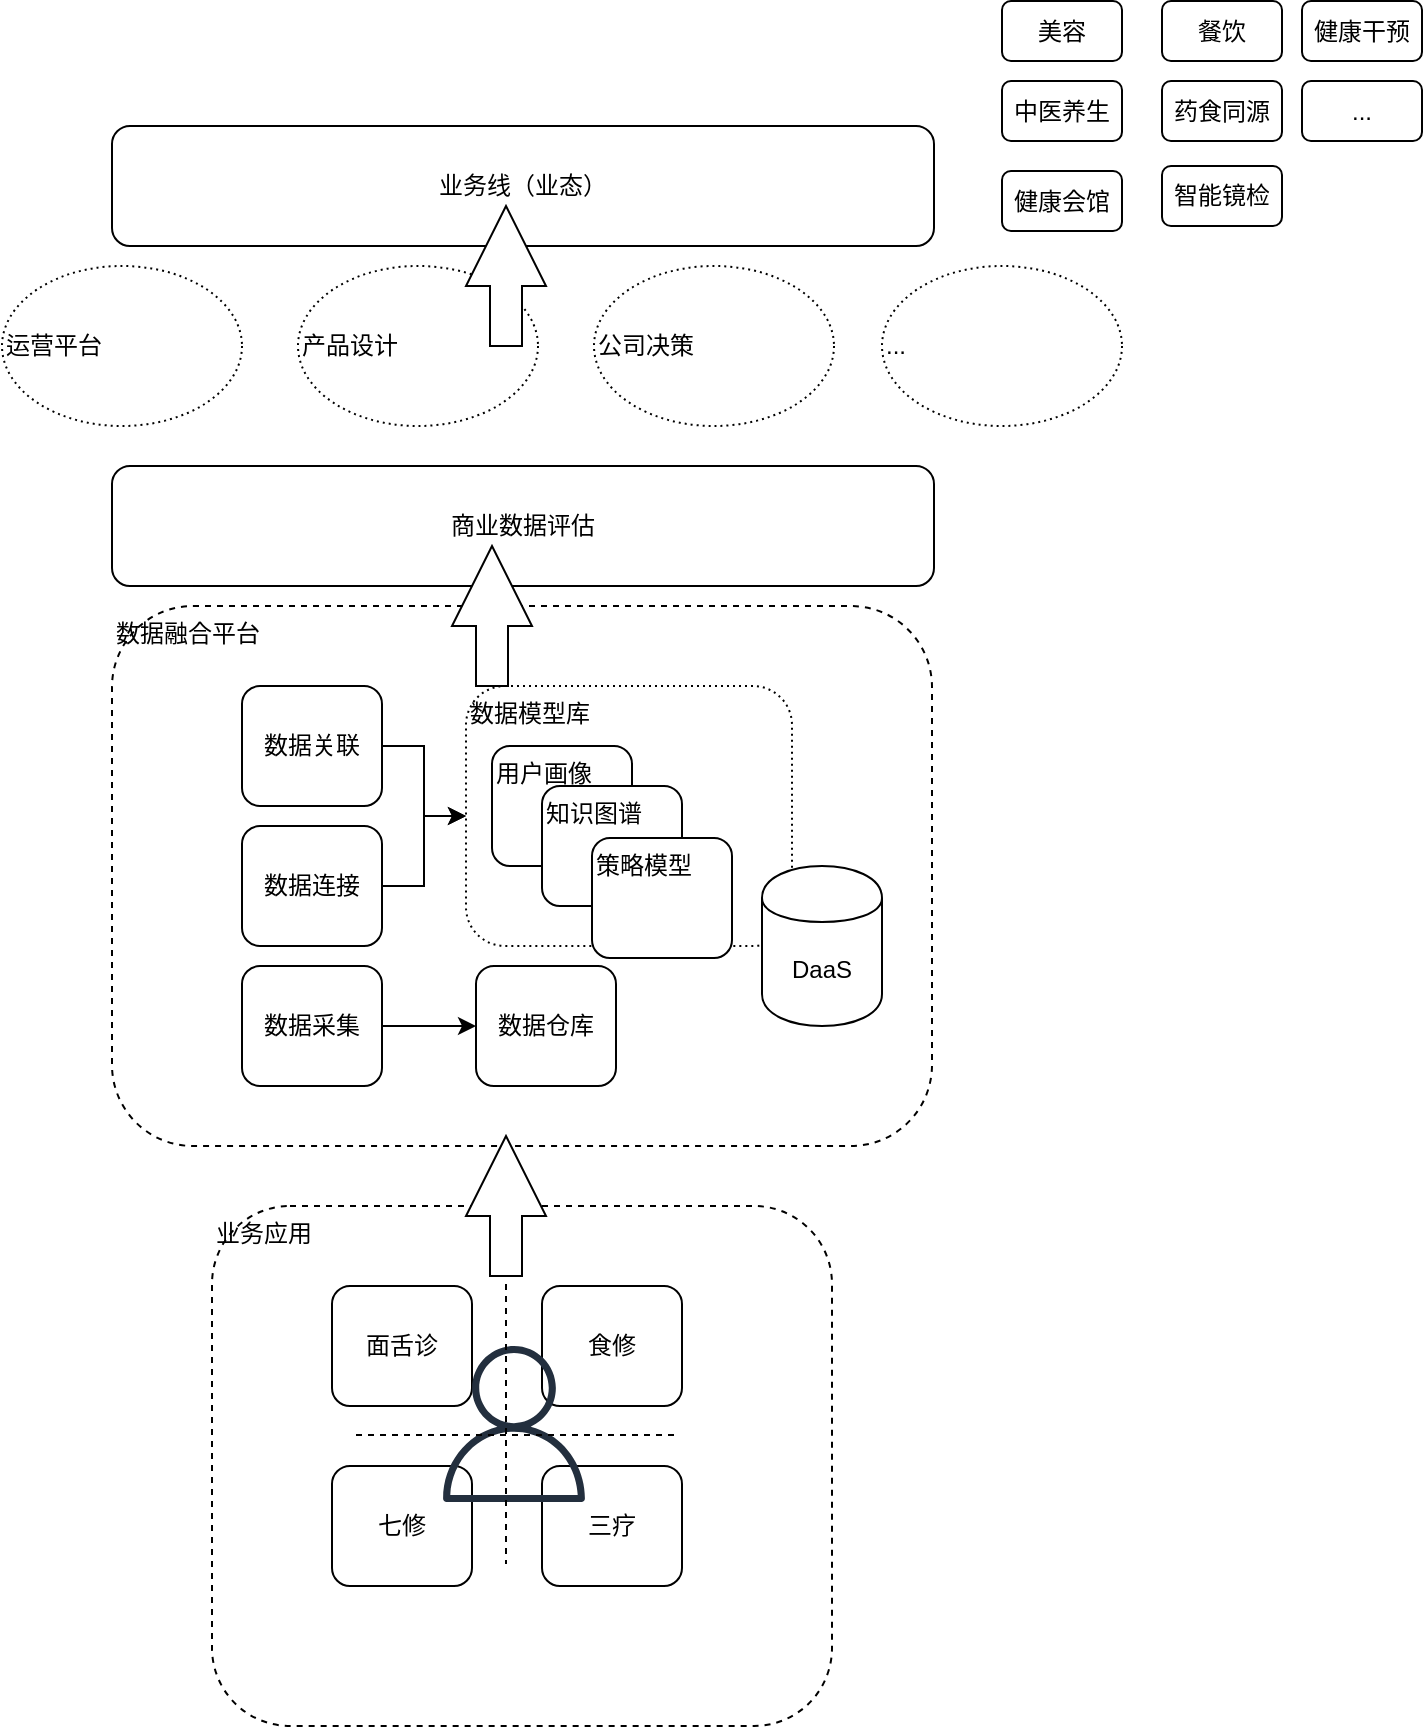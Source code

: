 <mxfile version="10.9.8" type="github"><diagram id="slSD1N0RQaeEimnkSiQ9" name="Page-1"><mxGraphModel dx="1304" dy="977" grid="1" gridSize="10" guides="1" tooltips="1" connect="1" arrows="1" fold="1" page="1" pageScale="1" pageWidth="827" pageHeight="1169" math="0" shadow="0"><root><mxCell id="0"/><mxCell id="1" parent="0"/><mxCell id="Ntfn5TXP-7yYR3SLVmMu-1" value="业务应用" style="rounded=1;whiteSpace=wrap;html=1;dashed=1;horizontal=1;align=left;verticalAlign=top;" vertex="1" parent="1"><mxGeometry x="150" y="660" width="310" height="260" as="geometry"/></mxCell><mxCell id="Ntfn5TXP-7yYR3SLVmMu-2" value="数据融合平台" style="rounded=1;whiteSpace=wrap;html=1;dashed=1;verticalAlign=top;align=left;" vertex="1" parent="1"><mxGeometry x="100" y="360" width="410" height="270" as="geometry"/></mxCell><mxCell id="Ntfn5TXP-7yYR3SLVmMu-3" value="数据仓库" style="rounded=1;whiteSpace=wrap;html=1;" vertex="1" parent="1"><mxGeometry x="282" y="540" width="70" height="60" as="geometry"/></mxCell><mxCell id="Ntfn5TXP-7yYR3SLVmMu-34" style="edgeStyle=orthogonalEdgeStyle;rounded=0;orthogonalLoop=1;jettySize=auto;html=1;exitX=1;exitY=0.5;exitDx=0;exitDy=0;" edge="1" parent="1" source="Ntfn5TXP-7yYR3SLVmMu-5" target="Ntfn5TXP-7yYR3SLVmMu-32"><mxGeometry relative="1" as="geometry"/></mxCell><mxCell id="Ntfn5TXP-7yYR3SLVmMu-5" value="数据连接" style="rounded=1;whiteSpace=wrap;html=1;" vertex="1" parent="1"><mxGeometry x="165" y="470" width="70" height="60" as="geometry"/></mxCell><mxCell id="Ntfn5TXP-7yYR3SLVmMu-33" style="edgeStyle=orthogonalEdgeStyle;rounded=0;orthogonalLoop=1;jettySize=auto;html=1;exitX=1;exitY=0.5;exitDx=0;exitDy=0;entryX=0;entryY=0.5;entryDx=0;entryDy=0;" edge="1" parent="1" source="Ntfn5TXP-7yYR3SLVmMu-6" target="Ntfn5TXP-7yYR3SLVmMu-32"><mxGeometry relative="1" as="geometry"/></mxCell><mxCell id="Ntfn5TXP-7yYR3SLVmMu-6" value="数据关联" style="rounded=1;whiteSpace=wrap;html=1;" vertex="1" parent="1"><mxGeometry x="165" y="400" width="70" height="60" as="geometry"/></mxCell><mxCell id="Ntfn5TXP-7yYR3SLVmMu-7" value="面舌诊" style="rounded=1;whiteSpace=wrap;html=1;" vertex="1" parent="1"><mxGeometry x="210" y="700" width="70" height="60" as="geometry"/></mxCell><mxCell id="Ntfn5TXP-7yYR3SLVmMu-8" value="食修" style="rounded=1;whiteSpace=wrap;html=1;" vertex="1" parent="1"><mxGeometry x="315" y="700" width="70" height="60" as="geometry"/></mxCell><mxCell id="Ntfn5TXP-7yYR3SLVmMu-9" value="七修" style="rounded=1;whiteSpace=wrap;html=1;" vertex="1" parent="1"><mxGeometry x="210" y="790" width="70" height="60" as="geometry"/></mxCell><mxCell id="Ntfn5TXP-7yYR3SLVmMu-10" value="三疗" style="rounded=1;whiteSpace=wrap;html=1;" vertex="1" parent="1"><mxGeometry x="315" y="790" width="70" height="60" as="geometry"/></mxCell><mxCell id="Ntfn5TXP-7yYR3SLVmMu-11" value="" style="outlineConnect=0;fontColor=#232F3E;gradientColor=none;fillColor=#232F3E;strokeColor=none;dashed=0;verticalLabelPosition=bottom;verticalAlign=top;align=center;html=1;fontSize=12;fontStyle=0;aspect=fixed;pointerEvents=1;shape=mxgraph.aws4.user;" vertex="1" parent="1"><mxGeometry x="262" y="730" width="78" height="78" as="geometry"/></mxCell><mxCell id="Ntfn5TXP-7yYR3SLVmMu-16" value="" style="endArrow=none;dashed=1;html=1;" edge="1" parent="1"><mxGeometry width="50" height="50" relative="1" as="geometry"><mxPoint x="297" y="699" as="sourcePoint"/><mxPoint x="297" y="839" as="targetPoint"/></mxGeometry></mxCell><mxCell id="Ntfn5TXP-7yYR3SLVmMu-17" value="" style="endArrow=none;dashed=1;html=1;" edge="1" parent="1"><mxGeometry width="50" height="50" relative="1" as="geometry"><mxPoint x="381" y="774.5" as="sourcePoint"/><mxPoint x="221" y="774.5" as="targetPoint"/></mxGeometry></mxCell><mxCell id="Ntfn5TXP-7yYR3SLVmMu-19" value="" style="html=1;shadow=0;dashed=0;align=center;verticalAlign=middle;shape=mxgraph.arrows2.arrow;dy=0.6;dx=40;direction=north;notch=0;" vertex="1" parent="1"><mxGeometry x="277" y="625" width="40" height="70" as="geometry"/></mxCell><mxCell id="Ntfn5TXP-7yYR3SLVmMu-31" style="edgeStyle=orthogonalEdgeStyle;rounded=0;orthogonalLoop=1;jettySize=auto;html=1;exitX=1;exitY=0.5;exitDx=0;exitDy=0;" edge="1" parent="1" source="Ntfn5TXP-7yYR3SLVmMu-28" target="Ntfn5TXP-7yYR3SLVmMu-3"><mxGeometry relative="1" as="geometry"/></mxCell><mxCell id="Ntfn5TXP-7yYR3SLVmMu-28" value="数据采集" style="rounded=1;whiteSpace=wrap;html=1;" vertex="1" parent="1"><mxGeometry x="165" y="540" width="70" height="60" as="geometry"/></mxCell><mxCell id="Ntfn5TXP-7yYR3SLVmMu-32" value="数据模型库" style="rounded=1;whiteSpace=wrap;html=1;verticalAlign=top;align=left;dashed=1;dashPattern=1 2;" vertex="1" parent="1"><mxGeometry x="277" y="400" width="163" height="130" as="geometry"/></mxCell><mxCell id="Ntfn5TXP-7yYR3SLVmMu-35" value="用户画像" style="rounded=1;whiteSpace=wrap;html=1;verticalAlign=top;align=left;" vertex="1" parent="1"><mxGeometry x="290" y="430" width="70" height="60" as="geometry"/></mxCell><mxCell id="Ntfn5TXP-7yYR3SLVmMu-36" value="知识图谱" style="rounded=1;whiteSpace=wrap;html=1;verticalAlign=top;align=left;" vertex="1" parent="1"><mxGeometry x="315" y="450" width="70" height="60" as="geometry"/></mxCell><mxCell id="Ntfn5TXP-7yYR3SLVmMu-37" value="策略模型" style="rounded=1;whiteSpace=wrap;html=1;verticalAlign=top;align=left;" vertex="1" parent="1"><mxGeometry x="340" y="476" width="70" height="60" as="geometry"/></mxCell><mxCell id="Ntfn5TXP-7yYR3SLVmMu-38" value="运营平台" style="ellipse;whiteSpace=wrap;html=1;dashed=1;dashPattern=1 2;align=left;" vertex="1" parent="1"><mxGeometry x="45" y="190" width="120" height="80" as="geometry"/></mxCell><mxCell id="Ntfn5TXP-7yYR3SLVmMu-39" value="产品设计" style="ellipse;whiteSpace=wrap;html=1;dashed=1;dashPattern=1 2;align=left;" vertex="1" parent="1"><mxGeometry x="193" y="190" width="120" height="80" as="geometry"/></mxCell><mxCell id="Ntfn5TXP-7yYR3SLVmMu-40" value="公司决策" style="ellipse;whiteSpace=wrap;html=1;dashed=1;dashPattern=1 2;align=left;" vertex="1" parent="1"><mxGeometry x="341" y="190" width="120" height="80" as="geometry"/></mxCell><mxCell id="Ntfn5TXP-7yYR3SLVmMu-41" value="商业数据评估" style="rounded=1;whiteSpace=wrap;html=1;align=center;" vertex="1" parent="1"><mxGeometry x="100" y="290" width="411" height="60" as="geometry"/></mxCell><mxCell id="Ntfn5TXP-7yYR3SLVmMu-42" value="业务线（业态）" style="rounded=1;whiteSpace=wrap;html=1;align=center;" vertex="1" parent="1"><mxGeometry x="100" y="120" width="411" height="60" as="geometry"/></mxCell><mxCell id="Ntfn5TXP-7yYR3SLVmMu-43" value="..." style="ellipse;whiteSpace=wrap;html=1;dashed=1;dashPattern=1 2;align=left;" vertex="1" parent="1"><mxGeometry x="485" y="190" width="120" height="80" as="geometry"/></mxCell><mxCell id="Ntfn5TXP-7yYR3SLVmMu-45" value="" style="html=1;shadow=0;dashed=0;align=center;verticalAlign=middle;shape=mxgraph.arrows2.arrow;dy=0.6;dx=40;direction=north;notch=0;" vertex="1" parent="1"><mxGeometry x="270" y="330" width="40" height="70" as="geometry"/></mxCell><mxCell id="Ntfn5TXP-7yYR3SLVmMu-46" value="" style="html=1;shadow=0;dashed=0;align=center;verticalAlign=middle;shape=mxgraph.arrows2.arrow;dy=0.6;dx=40;direction=north;notch=0;" vertex="1" parent="1"><mxGeometry x="277" y="160" width="40" height="70" as="geometry"/></mxCell><mxCell id="Ntfn5TXP-7yYR3SLVmMu-47" value="美容" style="rounded=1;whiteSpace=wrap;html=1;align=center;" vertex="1" parent="1"><mxGeometry x="545" y="57.5" width="60" height="30" as="geometry"/></mxCell><mxCell id="Ntfn5TXP-7yYR3SLVmMu-49" value="中医养生" style="rounded=1;whiteSpace=wrap;html=1;align=center;" vertex="1" parent="1"><mxGeometry x="545" y="97.5" width="60" height="30" as="geometry"/></mxCell><mxCell id="Ntfn5TXP-7yYR3SLVmMu-50" value="健康会馆" style="rounded=1;whiteSpace=wrap;html=1;align=center;" vertex="1" parent="1"><mxGeometry x="545" y="142.5" width="60" height="30" as="geometry"/></mxCell><mxCell id="Ntfn5TXP-7yYR3SLVmMu-51" value="餐饮" style="rounded=1;whiteSpace=wrap;html=1;align=center;" vertex="1" parent="1"><mxGeometry x="625" y="57.5" width="60" height="30" as="geometry"/></mxCell><mxCell id="Ntfn5TXP-7yYR3SLVmMu-52" value="药食同源" style="rounded=1;whiteSpace=wrap;html=1;align=center;" vertex="1" parent="1"><mxGeometry x="625" y="97.5" width="60" height="30" as="geometry"/></mxCell><mxCell id="Ntfn5TXP-7yYR3SLVmMu-53" value="智能镜检" style="rounded=1;whiteSpace=wrap;html=1;align=center;" vertex="1" parent="1"><mxGeometry x="625" y="140" width="60" height="30" as="geometry"/></mxCell><mxCell id="Ntfn5TXP-7yYR3SLVmMu-54" value="健康干预" style="rounded=1;whiteSpace=wrap;html=1;align=center;" vertex="1" parent="1"><mxGeometry x="695" y="57.5" width="60" height="30" as="geometry"/></mxCell><mxCell id="Ntfn5TXP-7yYR3SLVmMu-55" value="...&lt;br&gt;" style="rounded=1;whiteSpace=wrap;html=1;align=center;" vertex="1" parent="1"><mxGeometry x="695" y="97.5" width="60" height="30" as="geometry"/></mxCell><mxCell id="Ntfn5TXP-7yYR3SLVmMu-56" value="DaaS" style="shape=cylinder;whiteSpace=wrap;html=1;boundedLbl=1;backgroundOutline=1;align=center;" vertex="1" parent="1"><mxGeometry x="425" y="490" width="60" height="80" as="geometry"/></mxCell></root></mxGraphModel></diagram></mxfile>